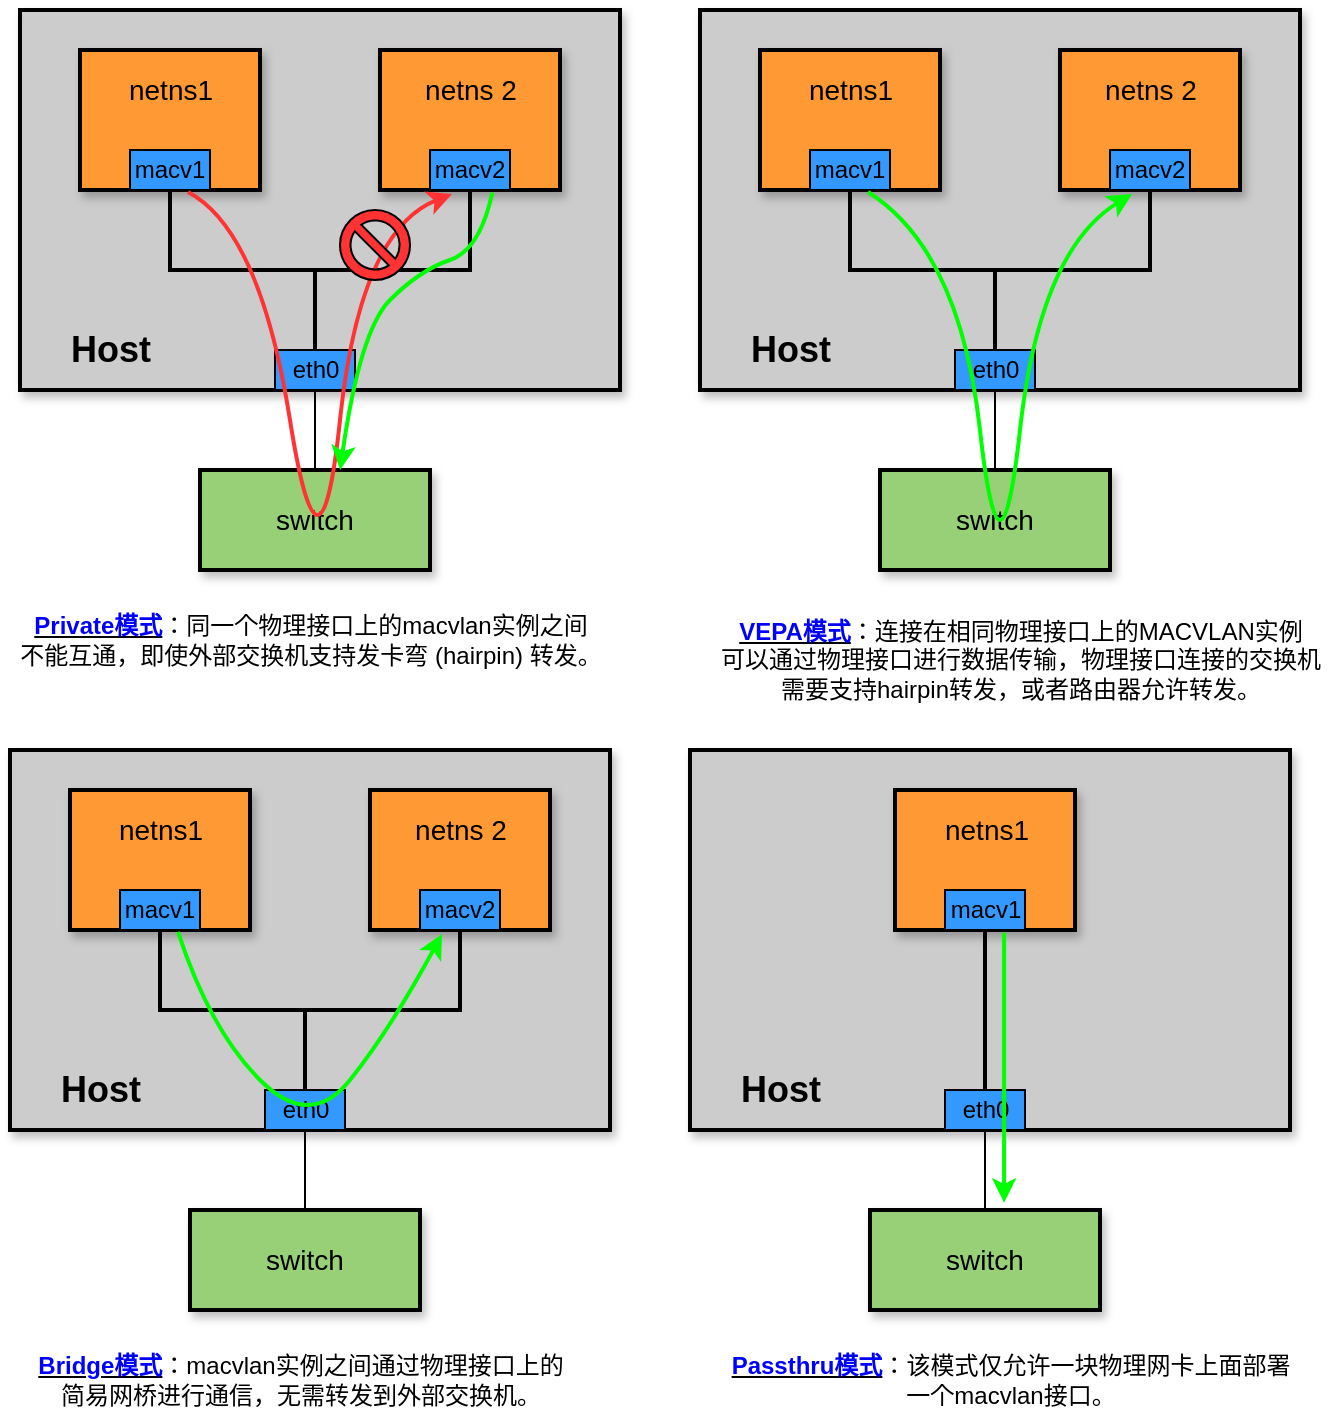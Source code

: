 <mxfile version="13.1.14" type="device"><diagram id="7U26s6v2oyI_hiLWyVBy" name="Page-1"><mxGraphModel dx="988" dy="637" grid="1" gridSize="10" guides="1" tooltips="1" connect="1" arrows="1" fold="1" page="1" pageScale="1" pageWidth="850" pageHeight="1100" math="0" shadow="0"><root><mxCell id="0"/><mxCell id="1" parent="0"/><mxCell id="B_RgDuUZ2rfVtPrmDT5w-3" value="" style="rounded=0;whiteSpace=wrap;html=1;fillColor=#CCCCCC;shadow=1;strokeWidth=2;" parent="1" vertex="1"><mxGeometry x="40" y="100" width="300" height="190" as="geometry"/></mxCell><mxCell id="B_RgDuUZ2rfVtPrmDT5w-24" style="edgeStyle=orthogonalEdgeStyle;rounded=0;orthogonalLoop=1;jettySize=auto;html=1;exitX=0.5;exitY=1;exitDx=0;exitDy=0;entryX=0.5;entryY=0;entryDx=0;entryDy=0;endArrow=none;endFill=0;strokeWidth=2;" parent="1" source="B_RgDuUZ2rfVtPrmDT5w-4" target="B_RgDuUZ2rfVtPrmDT5w-9" edge="1"><mxGeometry relative="1" as="geometry"/></mxCell><mxCell id="B_RgDuUZ2rfVtPrmDT5w-4" value="" style="rounded=0;whiteSpace=wrap;html=1;fillColor=#FF9933;shadow=1;strokeWidth=2;" parent="1" vertex="1"><mxGeometry x="70" y="120" width="90" height="70" as="geometry"/></mxCell><mxCell id="B_RgDuUZ2rfVtPrmDT5w-7" value="&lt;font style=&quot;font-size: 14px&quot;&gt;switch&lt;/font&gt;" style="rounded=0;whiteSpace=wrap;html=1;fillColor=#97D077;shadow=1;strokeWidth=2;" parent="1" vertex="1"><mxGeometry x="130" y="330" width="115" height="50" as="geometry"/></mxCell><mxCell id="B_RgDuUZ2rfVtPrmDT5w-8" style="endArrow=none;edgeStyle=orthogonalEdgeStyle;rounded=0;orthogonalLoop=1;jettySize=auto;html=1;exitX=0.5;exitY=1;exitDx=0;exitDy=0;entryX=0.5;entryY=0;entryDx=0;entryDy=0;fillColor=none;" parent="1" source="B_RgDuUZ2rfVtPrmDT5w-9" target="B_RgDuUZ2rfVtPrmDT5w-7" edge="1"><mxGeometry relative="1" as="geometry"/></mxCell><mxCell id="B_RgDuUZ2rfVtPrmDT5w-9" value="eth0" style="rounded=0;whiteSpace=wrap;html=1;fillColor=#3399FF;" parent="1" vertex="1"><mxGeometry x="167.5" y="270" width="40" height="20" as="geometry"/></mxCell><mxCell id="B_RgDuUZ2rfVtPrmDT5w-10" value="macv1" style="rounded=0;whiteSpace=wrap;html=1;fillColor=#3399FF;" parent="1" vertex="1"><mxGeometry x="95" y="170" width="40" height="20" as="geometry"/></mxCell><mxCell id="B_RgDuUZ2rfVtPrmDT5w-13" value="&lt;font style=&quot;font-size: 14px&quot;&gt;netns1&lt;/font&gt;" style="text;html=1;align=center;verticalAlign=middle;resizable=0;points=[];autosize=1;fillColor=none;" parent="1" vertex="1"><mxGeometry x="85" y="130" width="60" height="20" as="geometry"/></mxCell><mxCell id="B_RgDuUZ2rfVtPrmDT5w-25" style="edgeStyle=orthogonalEdgeStyle;rounded=0;orthogonalLoop=1;jettySize=auto;html=1;exitX=0.5;exitY=1;exitDx=0;exitDy=0;entryX=0.5;entryY=0;entryDx=0;entryDy=0;endArrow=none;endFill=0;strokeWidth=2;" parent="1" source="B_RgDuUZ2rfVtPrmDT5w-14" target="B_RgDuUZ2rfVtPrmDT5w-9" edge="1"><mxGeometry relative="1" as="geometry"/></mxCell><mxCell id="B_RgDuUZ2rfVtPrmDT5w-14" value="" style="rounded=0;whiteSpace=wrap;html=1;fillColor=#FF9933;shadow=1;strokeWidth=2;" parent="1" vertex="1"><mxGeometry x="220" y="120" width="90" height="70" as="geometry"/></mxCell><mxCell id="B_RgDuUZ2rfVtPrmDT5w-15" value="macv2" style="rounded=0;whiteSpace=wrap;html=1;fillColor=#3399FF;" parent="1" vertex="1"><mxGeometry x="245" y="170" width="40" height="20" as="geometry"/></mxCell><mxCell id="B_RgDuUZ2rfVtPrmDT5w-18" value="&lt;font style=&quot;font-size: 14px&quot;&gt;netns 2&lt;/font&gt;" style="text;html=1;align=center;verticalAlign=middle;resizable=0;points=[];autosize=1;fillColor=none;" parent="1" vertex="1"><mxGeometry x="235" y="130" width="60" height="20" as="geometry"/></mxCell><mxCell id="B_RgDuUZ2rfVtPrmDT5w-19" value="&lt;font style=&quot;font-size: 18px&quot;&gt;&lt;b&gt;Host&lt;/b&gt;&lt;/font&gt;" style="text;html=1;align=center;verticalAlign=middle;resizable=0;points=[];autosize=1;fillColor=none;" parent="1" vertex="1"><mxGeometry x="55" y="260" width="60" height="20" as="geometry"/></mxCell><mxCell id="Oq509a6aH12ejsW9vpDh-1" value="" style="curved=1;endArrow=classic;html=1;exitX=0.6;exitY=1.014;exitDx=0;exitDy=0;exitPerimeter=0;entryX=0.4;entryY=1.029;entryDx=0;entryDy=0;entryPerimeter=0;strokeWidth=2;strokeColor=#FF3333;" edge="1" parent="1" source="B_RgDuUZ2rfVtPrmDT5w-4" target="B_RgDuUZ2rfVtPrmDT5w-14"><mxGeometry width="50" height="50" relative="1" as="geometry"><mxPoint x="400" y="380" as="sourcePoint"/><mxPoint x="450" y="330" as="targetPoint"/><Array as="points"><mxPoint x="160" y="210"/><mxPoint x="190" y="400"/><mxPoint x="210" y="210"/></Array></mxGeometry></mxCell><mxCell id="Oq509a6aH12ejsW9vpDh-4" value="" style="verticalLabelPosition=bottom;verticalAlign=top;html=1;shape=mxgraph.basic.no_symbol;strokeColor=#000000;fillColor=#FF3333;" vertex="1" parent="1"><mxGeometry x="200" y="200" width="35" height="35" as="geometry"/></mxCell><mxCell id="Oq509a6aH12ejsW9vpDh-5" value="&lt;u&gt;&lt;b&gt;&lt;font color=&quot;#0000ff&quot;&gt;Private模式&lt;/font&gt;&lt;/b&gt;&lt;/u&gt;：同一个物理接口上的macvlan实例之间&lt;br&gt;不能互通，即使外部交换机支持发卡弯 (hairpin) 转发。" style="text;html=1;align=center;verticalAlign=middle;resizable=0;points=[];autosize=1;" vertex="1" parent="1"><mxGeometry x="30" y="400" width="310" height="30" as="geometry"/></mxCell><mxCell id="Oq509a6aH12ejsW9vpDh-7" value="" style="rounded=0;whiteSpace=wrap;html=1;fillColor=#CCCCCC;shadow=1;strokeWidth=2;" vertex="1" parent="1"><mxGeometry x="380" y="100" width="300" height="190" as="geometry"/></mxCell><mxCell id="Oq509a6aH12ejsW9vpDh-8" style="edgeStyle=orthogonalEdgeStyle;rounded=0;orthogonalLoop=1;jettySize=auto;html=1;exitX=0.5;exitY=1;exitDx=0;exitDy=0;entryX=0.5;entryY=0;entryDx=0;entryDy=0;endArrow=none;endFill=0;strokeWidth=2;" edge="1" parent="1" source="Oq509a6aH12ejsW9vpDh-9" target="Oq509a6aH12ejsW9vpDh-12"><mxGeometry relative="1" as="geometry"/></mxCell><mxCell id="Oq509a6aH12ejsW9vpDh-9" value="" style="rounded=0;whiteSpace=wrap;html=1;fillColor=#FF9933;shadow=1;strokeWidth=2;" vertex="1" parent="1"><mxGeometry x="410" y="120" width="90" height="70" as="geometry"/></mxCell><mxCell id="Oq509a6aH12ejsW9vpDh-10" value="&lt;font style=&quot;font-size: 14px&quot;&gt;switch&lt;/font&gt;" style="rounded=0;whiteSpace=wrap;html=1;fillColor=#97D077;shadow=1;strokeWidth=2;" vertex="1" parent="1"><mxGeometry x="470" y="330" width="115" height="50" as="geometry"/></mxCell><mxCell id="Oq509a6aH12ejsW9vpDh-11" style="endArrow=none;edgeStyle=orthogonalEdgeStyle;rounded=0;orthogonalLoop=1;jettySize=auto;html=1;exitX=0.5;exitY=1;exitDx=0;exitDy=0;entryX=0.5;entryY=0;entryDx=0;entryDy=0;fillColor=none;" edge="1" parent="1" source="Oq509a6aH12ejsW9vpDh-12" target="Oq509a6aH12ejsW9vpDh-10"><mxGeometry relative="1" as="geometry"/></mxCell><mxCell id="Oq509a6aH12ejsW9vpDh-12" value="eth0" style="rounded=0;whiteSpace=wrap;html=1;fillColor=#3399FF;" vertex="1" parent="1"><mxGeometry x="507.5" y="270" width="40" height="20" as="geometry"/></mxCell><mxCell id="Oq509a6aH12ejsW9vpDh-13" value="macv1" style="rounded=0;whiteSpace=wrap;html=1;fillColor=#3399FF;" vertex="1" parent="1"><mxGeometry x="435" y="170" width="40" height="20" as="geometry"/></mxCell><mxCell id="Oq509a6aH12ejsW9vpDh-14" value="&lt;font style=&quot;font-size: 14px&quot;&gt;netns1&lt;/font&gt;" style="text;html=1;align=center;verticalAlign=middle;resizable=0;points=[];autosize=1;fillColor=none;" vertex="1" parent="1"><mxGeometry x="425" y="130" width="60" height="20" as="geometry"/></mxCell><mxCell id="Oq509a6aH12ejsW9vpDh-15" style="edgeStyle=orthogonalEdgeStyle;rounded=0;orthogonalLoop=1;jettySize=auto;html=1;exitX=0.5;exitY=1;exitDx=0;exitDy=0;entryX=0.5;entryY=0;entryDx=0;entryDy=0;endArrow=none;endFill=0;strokeWidth=2;" edge="1" parent="1" source="Oq509a6aH12ejsW9vpDh-16" target="Oq509a6aH12ejsW9vpDh-12"><mxGeometry relative="1" as="geometry"/></mxCell><mxCell id="Oq509a6aH12ejsW9vpDh-16" value="" style="rounded=0;whiteSpace=wrap;html=1;fillColor=#FF9933;shadow=1;strokeWidth=2;" vertex="1" parent="1"><mxGeometry x="560" y="120" width="90" height="70" as="geometry"/></mxCell><mxCell id="Oq509a6aH12ejsW9vpDh-17" value="macv2" style="rounded=0;whiteSpace=wrap;html=1;fillColor=#3399FF;" vertex="1" parent="1"><mxGeometry x="585" y="170" width="40" height="20" as="geometry"/></mxCell><mxCell id="Oq509a6aH12ejsW9vpDh-18" value="&lt;font style=&quot;font-size: 14px&quot;&gt;netns 2&lt;/font&gt;" style="text;html=1;align=center;verticalAlign=middle;resizable=0;points=[];autosize=1;fillColor=none;" vertex="1" parent="1"><mxGeometry x="575" y="130" width="60" height="20" as="geometry"/></mxCell><mxCell id="Oq509a6aH12ejsW9vpDh-19" value="&lt;font style=&quot;font-size: 18px&quot;&gt;&lt;b&gt;Host&lt;/b&gt;&lt;/font&gt;" style="text;html=1;align=center;verticalAlign=middle;resizable=0;points=[];autosize=1;fillColor=none;" vertex="1" parent="1"><mxGeometry x="395" y="260" width="60" height="20" as="geometry"/></mxCell><mxCell id="Oq509a6aH12ejsW9vpDh-20" value="" style="curved=1;endArrow=classic;html=1;exitX=0.6;exitY=1.014;exitDx=0;exitDy=0;exitPerimeter=0;entryX=0.4;entryY=1.029;entryDx=0;entryDy=0;entryPerimeter=0;strokeWidth=2;strokeColor=#00FF00;" edge="1" parent="1" source="Oq509a6aH12ejsW9vpDh-9" target="Oq509a6aH12ejsW9vpDh-16"><mxGeometry width="50" height="50" relative="1" as="geometry"><mxPoint x="740" y="380" as="sourcePoint"/><mxPoint x="790" y="330" as="targetPoint"/><Array as="points"><mxPoint x="510" y="220"/><mxPoint x="530" y="400"/><mxPoint x="550" y="220"/></Array></mxGeometry></mxCell><mxCell id="Oq509a6aH12ejsW9vpDh-22" value="&lt;u&gt;&lt;b&gt;&lt;font color=&quot;#0000ff&quot;&gt;VEPA模式&lt;/font&gt;&lt;/b&gt;&lt;/u&gt;：连接在相同物理接口上的MACVLAN实例&lt;br&gt;可以通过物理接口进行数据传输，物理接口连接的交换机&lt;br&gt;需要支持hairpin转发，或者路由器允许转发。" style="text;html=1;align=center;verticalAlign=middle;resizable=0;points=[];autosize=1;" vertex="1" parent="1"><mxGeometry x="380" y="400" width="320" height="50" as="geometry"/></mxCell><mxCell id="Oq509a6aH12ejsW9vpDh-24" value="" style="rounded=0;whiteSpace=wrap;html=1;fillColor=#CCCCCC;shadow=1;strokeWidth=2;" vertex="1" parent="1"><mxGeometry x="35" y="470" width="300" height="190" as="geometry"/></mxCell><mxCell id="Oq509a6aH12ejsW9vpDh-25" style="edgeStyle=orthogonalEdgeStyle;rounded=0;orthogonalLoop=1;jettySize=auto;html=1;exitX=0.5;exitY=1;exitDx=0;exitDy=0;entryX=0.5;entryY=0;entryDx=0;entryDy=0;endArrow=none;endFill=0;strokeWidth=2;" edge="1" parent="1" source="Oq509a6aH12ejsW9vpDh-26" target="Oq509a6aH12ejsW9vpDh-29"><mxGeometry relative="1" as="geometry"/></mxCell><mxCell id="Oq509a6aH12ejsW9vpDh-26" value="" style="rounded=0;whiteSpace=wrap;html=1;fillColor=#FF9933;shadow=1;strokeWidth=2;" vertex="1" parent="1"><mxGeometry x="65" y="490" width="90" height="70" as="geometry"/></mxCell><mxCell id="Oq509a6aH12ejsW9vpDh-27" value="&lt;font style=&quot;font-size: 14px&quot;&gt;switch&lt;/font&gt;" style="rounded=0;whiteSpace=wrap;html=1;fillColor=#97D077;shadow=1;strokeWidth=2;" vertex="1" parent="1"><mxGeometry x="125" y="700" width="115" height="50" as="geometry"/></mxCell><mxCell id="Oq509a6aH12ejsW9vpDh-28" style="endArrow=none;edgeStyle=orthogonalEdgeStyle;rounded=0;orthogonalLoop=1;jettySize=auto;html=1;exitX=0.5;exitY=1;exitDx=0;exitDy=0;entryX=0.5;entryY=0;entryDx=0;entryDy=0;fillColor=none;" edge="1" parent="1" source="Oq509a6aH12ejsW9vpDh-29" target="Oq509a6aH12ejsW9vpDh-27"><mxGeometry relative="1" as="geometry"/></mxCell><mxCell id="Oq509a6aH12ejsW9vpDh-29" value="eth0" style="rounded=0;whiteSpace=wrap;html=1;fillColor=#3399FF;" vertex="1" parent="1"><mxGeometry x="162.5" y="640" width="40" height="20" as="geometry"/></mxCell><mxCell id="Oq509a6aH12ejsW9vpDh-30" value="macv1" style="rounded=0;whiteSpace=wrap;html=1;fillColor=#3399FF;" vertex="1" parent="1"><mxGeometry x="90" y="540" width="40" height="20" as="geometry"/></mxCell><mxCell id="Oq509a6aH12ejsW9vpDh-31" value="&lt;font style=&quot;font-size: 14px&quot;&gt;netns1&lt;/font&gt;" style="text;html=1;align=center;verticalAlign=middle;resizable=0;points=[];autosize=1;fillColor=none;" vertex="1" parent="1"><mxGeometry x="80" y="500" width="60" height="20" as="geometry"/></mxCell><mxCell id="Oq509a6aH12ejsW9vpDh-32" style="edgeStyle=orthogonalEdgeStyle;rounded=0;orthogonalLoop=1;jettySize=auto;html=1;exitX=0.5;exitY=1;exitDx=0;exitDy=0;entryX=0.5;entryY=0;entryDx=0;entryDy=0;endArrow=none;endFill=0;strokeWidth=2;" edge="1" parent="1" source="Oq509a6aH12ejsW9vpDh-33" target="Oq509a6aH12ejsW9vpDh-29"><mxGeometry relative="1" as="geometry"/></mxCell><mxCell id="Oq509a6aH12ejsW9vpDh-33" value="" style="rounded=0;whiteSpace=wrap;html=1;fillColor=#FF9933;shadow=1;strokeWidth=2;" vertex="1" parent="1"><mxGeometry x="215" y="490" width="90" height="70" as="geometry"/></mxCell><mxCell id="Oq509a6aH12ejsW9vpDh-34" value="macv2" style="rounded=0;whiteSpace=wrap;html=1;fillColor=#3399FF;" vertex="1" parent="1"><mxGeometry x="240" y="540" width="40" height="20" as="geometry"/></mxCell><mxCell id="Oq509a6aH12ejsW9vpDh-35" value="&lt;font style=&quot;font-size: 14px&quot;&gt;netns 2&lt;/font&gt;" style="text;html=1;align=center;verticalAlign=middle;resizable=0;points=[];autosize=1;fillColor=none;" vertex="1" parent="1"><mxGeometry x="230" y="500" width="60" height="20" as="geometry"/></mxCell><mxCell id="Oq509a6aH12ejsW9vpDh-36" value="&lt;font style=&quot;font-size: 18px&quot;&gt;&lt;b&gt;Host&lt;/b&gt;&lt;/font&gt;" style="text;html=1;align=center;verticalAlign=middle;resizable=0;points=[];autosize=1;fillColor=none;" vertex="1" parent="1"><mxGeometry x="50" y="630" width="60" height="20" as="geometry"/></mxCell><mxCell id="Oq509a6aH12ejsW9vpDh-37" value="" style="curved=1;endArrow=classic;html=1;exitX=0.6;exitY=1.014;exitDx=0;exitDy=0;exitPerimeter=0;entryX=0.4;entryY=1.029;entryDx=0;entryDy=0;entryPerimeter=0;strokeWidth=2;strokeColor=#00FF00;" edge="1" parent="1" source="Oq509a6aH12ejsW9vpDh-26" target="Oq509a6aH12ejsW9vpDh-33"><mxGeometry width="50" height="50" relative="1" as="geometry"><mxPoint x="395" y="750" as="sourcePoint"/><mxPoint x="445" y="700" as="targetPoint"/><Array as="points"><mxPoint x="135" y="610"/><mxPoint x="185" y="660"/><mxPoint x="225" y="610"/></Array></mxGeometry></mxCell><mxCell id="Oq509a6aH12ejsW9vpDh-39" value="&lt;u&gt;&lt;b&gt;&lt;font color=&quot;#0000ff&quot;&gt;Bridge模式&lt;/font&gt;&lt;/b&gt;&lt;/u&gt;：macvlan实例之间通过物理接口上的&lt;br&gt;简易网桥进行通信，无需转发到外部交换机。" style="text;html=1;align=center;verticalAlign=middle;resizable=0;points=[];autosize=1;" vertex="1" parent="1"><mxGeometry x="40" y="770" width="280" height="30" as="geometry"/></mxCell><mxCell id="Oq509a6aH12ejsW9vpDh-40" value="" style="rounded=0;whiteSpace=wrap;html=1;fillColor=#CCCCCC;shadow=1;strokeWidth=2;" vertex="1" parent="1"><mxGeometry x="375" y="470" width="300" height="190" as="geometry"/></mxCell><mxCell id="Oq509a6aH12ejsW9vpDh-41" style="edgeStyle=orthogonalEdgeStyle;rounded=0;orthogonalLoop=1;jettySize=auto;html=1;exitX=0.5;exitY=1;exitDx=0;exitDy=0;entryX=0.5;entryY=0;entryDx=0;entryDy=0;endArrow=none;endFill=0;strokeWidth=2;" edge="1" parent="1" source="Oq509a6aH12ejsW9vpDh-42" target="Oq509a6aH12ejsW9vpDh-45"><mxGeometry relative="1" as="geometry"/></mxCell><mxCell id="Oq509a6aH12ejsW9vpDh-42" value="" style="rounded=0;whiteSpace=wrap;html=1;fillColor=#FF9933;shadow=1;strokeWidth=2;" vertex="1" parent="1"><mxGeometry x="477.5" y="490" width="90" height="70" as="geometry"/></mxCell><mxCell id="Oq509a6aH12ejsW9vpDh-43" value="&lt;font style=&quot;font-size: 14px&quot;&gt;switch&lt;/font&gt;" style="rounded=0;whiteSpace=wrap;html=1;fillColor=#97D077;shadow=1;strokeWidth=2;" vertex="1" parent="1"><mxGeometry x="465" y="700" width="115" height="50" as="geometry"/></mxCell><mxCell id="Oq509a6aH12ejsW9vpDh-44" style="endArrow=none;edgeStyle=orthogonalEdgeStyle;rounded=0;orthogonalLoop=1;jettySize=auto;html=1;exitX=0.5;exitY=1;exitDx=0;exitDy=0;entryX=0.5;entryY=0;entryDx=0;entryDy=0;fillColor=none;" edge="1" parent="1" source="Oq509a6aH12ejsW9vpDh-45" target="Oq509a6aH12ejsW9vpDh-43"><mxGeometry relative="1" as="geometry"/></mxCell><mxCell id="Oq509a6aH12ejsW9vpDh-45" value="eth0" style="rounded=0;whiteSpace=wrap;html=1;fillColor=#3399FF;" vertex="1" parent="1"><mxGeometry x="502.5" y="640" width="40" height="20" as="geometry"/></mxCell><mxCell id="Oq509a6aH12ejsW9vpDh-46" value="macv1" style="rounded=0;whiteSpace=wrap;html=1;fillColor=#3399FF;" vertex="1" parent="1"><mxGeometry x="502.5" y="540" width="40" height="20" as="geometry"/></mxCell><mxCell id="Oq509a6aH12ejsW9vpDh-47" value="&lt;font style=&quot;font-size: 14px&quot;&gt;netns1&lt;/font&gt;" style="text;html=1;align=center;verticalAlign=middle;resizable=0;points=[];autosize=1;fillColor=none;" vertex="1" parent="1"><mxGeometry x="492.5" y="500" width="60" height="20" as="geometry"/></mxCell><mxCell id="Oq509a6aH12ejsW9vpDh-52" value="&lt;font style=&quot;font-size: 18px&quot;&gt;&lt;b&gt;Host&lt;/b&gt;&lt;/font&gt;" style="text;html=1;align=center;verticalAlign=middle;resizable=0;points=[];autosize=1;fillColor=none;" vertex="1" parent="1"><mxGeometry x="390" y="630" width="60" height="20" as="geometry"/></mxCell><mxCell id="Oq509a6aH12ejsW9vpDh-55" value="&lt;u&gt;&lt;b&gt;&lt;font color=&quot;#0000ff&quot;&gt;Passthru模式&lt;/font&gt;&lt;/b&gt;&lt;/u&gt;：&lt;strong&gt;&lt;/strong&gt;该模式仅允许一块物理网卡上面部署&lt;br&gt;一个macvlan接口。" style="text;html=1;align=center;verticalAlign=middle;resizable=0;points=[];autosize=1;" vertex="1" parent="1"><mxGeometry x="390" y="770" width="290" height="30" as="geometry"/></mxCell><mxCell id="Oq509a6aH12ejsW9vpDh-58" value="" style="endArrow=classic;html=1;strokeColor=#00FF00;strokeWidth=2;fontColor=#0000FF;exitX=0.606;exitY=1.019;exitDx=0;exitDy=0;exitPerimeter=0;entryX=0.583;entryY=-0.073;entryDx=0;entryDy=0;entryPerimeter=0;" edge="1" parent="1" source="Oq509a6aH12ejsW9vpDh-42" target="Oq509a6aH12ejsW9vpDh-43"><mxGeometry width="50" height="50" relative="1" as="geometry"><mxPoint x="395" y="550" as="sourcePoint"/><mxPoint x="532" y="690" as="targetPoint"/></mxGeometry></mxCell><mxCell id="Oq509a6aH12ejsW9vpDh-60" value="" style="curved=1;endArrow=classic;html=1;strokeColor=#00FF00;strokeWidth=2;fontColor=#0000FF;exitX=0.624;exitY=1.019;exitDx=0;exitDy=0;exitPerimeter=0;entryX=0.609;entryY=0;entryDx=0;entryDy=0;entryPerimeter=0;" edge="1" parent="1" source="B_RgDuUZ2rfVtPrmDT5w-14" target="B_RgDuUZ2rfVtPrmDT5w-7"><mxGeometry width="50" height="50" relative="1" as="geometry"><mxPoint x="400" y="430" as="sourcePoint"/><mxPoint x="450" y="380" as="targetPoint"/><Array as="points"><mxPoint x="270" y="220"/><mxPoint x="240" y="230"/><mxPoint x="210" y="260"/></Array></mxGeometry></mxCell></root></mxGraphModel></diagram></mxfile>
